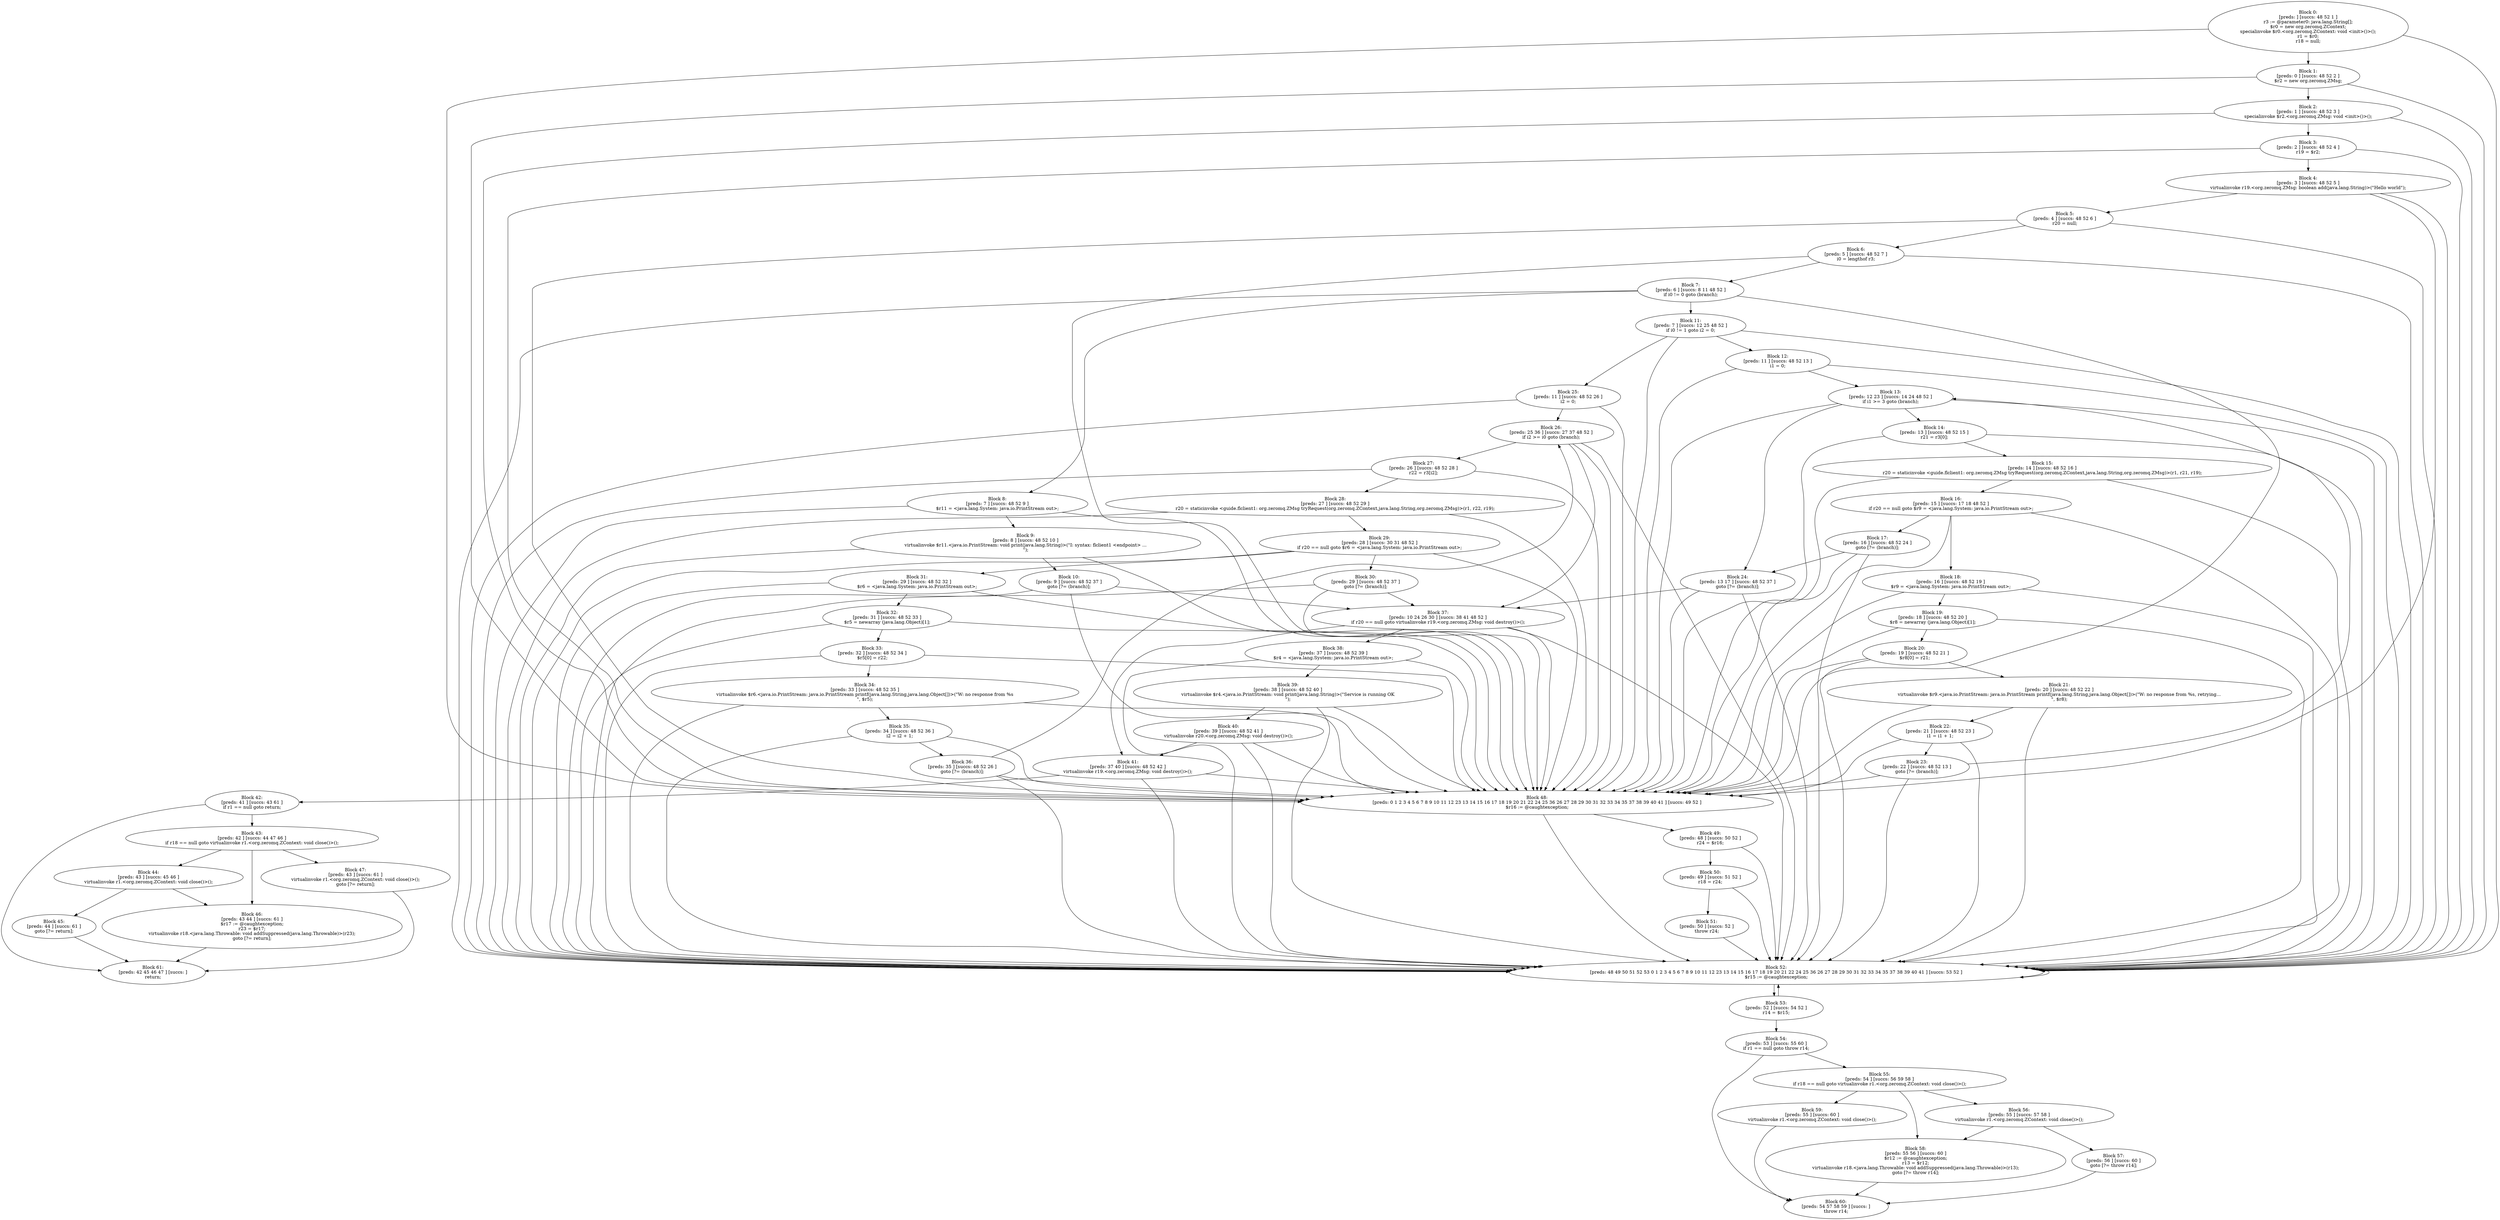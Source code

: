 digraph "unitGraph" {
    "Block 0:
[preds: ] [succs: 48 52 1 ]
r3 := @parameter0: java.lang.String[];
$r0 = new org.zeromq.ZContext;
specialinvoke $r0.<org.zeromq.ZContext: void <init>()>();
r1 = $r0;
r18 = null;
"
    "Block 1:
[preds: 0 ] [succs: 48 52 2 ]
$r2 = new org.zeromq.ZMsg;
"
    "Block 2:
[preds: 1 ] [succs: 48 52 3 ]
specialinvoke $r2.<org.zeromq.ZMsg: void <init>()>();
"
    "Block 3:
[preds: 2 ] [succs: 48 52 4 ]
r19 = $r2;
"
    "Block 4:
[preds: 3 ] [succs: 48 52 5 ]
virtualinvoke r19.<org.zeromq.ZMsg: boolean add(java.lang.String)>(\"Hello world\");
"
    "Block 5:
[preds: 4 ] [succs: 48 52 6 ]
r20 = null;
"
    "Block 6:
[preds: 5 ] [succs: 48 52 7 ]
i0 = lengthof r3;
"
    "Block 7:
[preds: 6 ] [succs: 8 11 48 52 ]
if i0 != 0 goto (branch);
"
    "Block 8:
[preds: 7 ] [succs: 48 52 9 ]
$r11 = <java.lang.System: java.io.PrintStream out>;
"
    "Block 9:
[preds: 8 ] [succs: 48 52 10 ]
virtualinvoke $r11.<java.io.PrintStream: void print(java.lang.String)>(\"I: syntax: flclient1 <endpoint> ...\n\");
"
    "Block 10:
[preds: 9 ] [succs: 48 52 37 ]
goto [?= (branch)];
"
    "Block 11:
[preds: 7 ] [succs: 12 25 48 52 ]
if i0 != 1 goto i2 = 0;
"
    "Block 12:
[preds: 11 ] [succs: 48 52 13 ]
i1 = 0;
"
    "Block 13:
[preds: 12 23 ] [succs: 14 24 48 52 ]
if i1 >= 3 goto (branch);
"
    "Block 14:
[preds: 13 ] [succs: 48 52 15 ]
r21 = r3[0];
"
    "Block 15:
[preds: 14 ] [succs: 48 52 16 ]
r20 = staticinvoke <guide.flclient1: org.zeromq.ZMsg tryRequest(org.zeromq.ZContext,java.lang.String,org.zeromq.ZMsg)>(r1, r21, r19);
"
    "Block 16:
[preds: 15 ] [succs: 17 18 48 52 ]
if r20 == null goto $r9 = <java.lang.System: java.io.PrintStream out>;
"
    "Block 17:
[preds: 16 ] [succs: 48 52 24 ]
goto [?= (branch)];
"
    "Block 18:
[preds: 16 ] [succs: 48 52 19 ]
$r9 = <java.lang.System: java.io.PrintStream out>;
"
    "Block 19:
[preds: 18 ] [succs: 48 52 20 ]
$r8 = newarray (java.lang.Object)[1];
"
    "Block 20:
[preds: 19 ] [succs: 48 52 21 ]
$r8[0] = r21;
"
    "Block 21:
[preds: 20 ] [succs: 48 52 22 ]
virtualinvoke $r9.<java.io.PrintStream: java.io.PrintStream printf(java.lang.String,java.lang.Object[])>(\"W: no response from %s, retrying...\n\", $r8);
"
    "Block 22:
[preds: 21 ] [succs: 48 52 23 ]
i1 = i1 + 1;
"
    "Block 23:
[preds: 22 ] [succs: 48 52 13 ]
goto [?= (branch)];
"
    "Block 24:
[preds: 13 17 ] [succs: 48 52 37 ]
goto [?= (branch)];
"
    "Block 25:
[preds: 11 ] [succs: 48 52 26 ]
i2 = 0;
"
    "Block 26:
[preds: 25 36 ] [succs: 27 37 48 52 ]
if i2 >= i0 goto (branch);
"
    "Block 27:
[preds: 26 ] [succs: 48 52 28 ]
r22 = r3[i2];
"
    "Block 28:
[preds: 27 ] [succs: 48 52 29 ]
r20 = staticinvoke <guide.flclient1: org.zeromq.ZMsg tryRequest(org.zeromq.ZContext,java.lang.String,org.zeromq.ZMsg)>(r1, r22, r19);
"
    "Block 29:
[preds: 28 ] [succs: 30 31 48 52 ]
if r20 == null goto $r6 = <java.lang.System: java.io.PrintStream out>;
"
    "Block 30:
[preds: 29 ] [succs: 48 52 37 ]
goto [?= (branch)];
"
    "Block 31:
[preds: 29 ] [succs: 48 52 32 ]
$r6 = <java.lang.System: java.io.PrintStream out>;
"
    "Block 32:
[preds: 31 ] [succs: 48 52 33 ]
$r5 = newarray (java.lang.Object)[1];
"
    "Block 33:
[preds: 32 ] [succs: 48 52 34 ]
$r5[0] = r22;
"
    "Block 34:
[preds: 33 ] [succs: 48 52 35 ]
virtualinvoke $r6.<java.io.PrintStream: java.io.PrintStream printf(java.lang.String,java.lang.Object[])>(\"W: no response from %s\n\", $r5);
"
    "Block 35:
[preds: 34 ] [succs: 48 52 36 ]
i2 = i2 + 1;
"
    "Block 36:
[preds: 35 ] [succs: 48 52 26 ]
goto [?= (branch)];
"
    "Block 37:
[preds: 10 24 26 30 ] [succs: 38 41 48 52 ]
if r20 == null goto virtualinvoke r19.<org.zeromq.ZMsg: void destroy()>();
"
    "Block 38:
[preds: 37 ] [succs: 48 52 39 ]
$r4 = <java.lang.System: java.io.PrintStream out>;
"
    "Block 39:
[preds: 38 ] [succs: 48 52 40 ]
virtualinvoke $r4.<java.io.PrintStream: void print(java.lang.String)>(\"Service is running OK\n\");
"
    "Block 40:
[preds: 39 ] [succs: 48 52 41 ]
virtualinvoke r20.<org.zeromq.ZMsg: void destroy()>();
"
    "Block 41:
[preds: 37 40 ] [succs: 48 52 42 ]
virtualinvoke r19.<org.zeromq.ZMsg: void destroy()>();
"
    "Block 42:
[preds: 41 ] [succs: 43 61 ]
if r1 == null goto return;
"
    "Block 43:
[preds: 42 ] [succs: 44 47 46 ]
if r18 == null goto virtualinvoke r1.<org.zeromq.ZContext: void close()>();
"
    "Block 44:
[preds: 43 ] [succs: 45 46 ]
virtualinvoke r1.<org.zeromq.ZContext: void close()>();
"
    "Block 45:
[preds: 44 ] [succs: 61 ]
goto [?= return];
"
    "Block 46:
[preds: 43 44 ] [succs: 61 ]
$r17 := @caughtexception;
r23 = $r17;
virtualinvoke r18.<java.lang.Throwable: void addSuppressed(java.lang.Throwable)>(r23);
goto [?= return];
"
    "Block 47:
[preds: 43 ] [succs: 61 ]
virtualinvoke r1.<org.zeromq.ZContext: void close()>();
goto [?= return];
"
    "Block 48:
[preds: 0 1 2 3 4 5 6 7 8 9 10 11 12 23 13 14 15 16 17 18 19 20 21 22 24 25 36 26 27 28 29 30 31 32 33 34 35 37 38 39 40 41 ] [succs: 49 52 ]
$r16 := @caughtexception;
"
    "Block 49:
[preds: 48 ] [succs: 50 52 ]
r24 = $r16;
"
    "Block 50:
[preds: 49 ] [succs: 51 52 ]
r18 = r24;
"
    "Block 51:
[preds: 50 ] [succs: 52 ]
throw r24;
"
    "Block 52:
[preds: 48 49 50 51 52 53 0 1 2 3 4 5 6 7 8 9 10 11 12 23 13 14 15 16 17 18 19 20 21 22 24 25 36 26 27 28 29 30 31 32 33 34 35 37 38 39 40 41 ] [succs: 53 52 ]
$r15 := @caughtexception;
"
    "Block 53:
[preds: 52 ] [succs: 54 52 ]
r14 = $r15;
"
    "Block 54:
[preds: 53 ] [succs: 55 60 ]
if r1 == null goto throw r14;
"
    "Block 55:
[preds: 54 ] [succs: 56 59 58 ]
if r18 == null goto virtualinvoke r1.<org.zeromq.ZContext: void close()>();
"
    "Block 56:
[preds: 55 ] [succs: 57 58 ]
virtualinvoke r1.<org.zeromq.ZContext: void close()>();
"
    "Block 57:
[preds: 56 ] [succs: 60 ]
goto [?= throw r14];
"
    "Block 58:
[preds: 55 56 ] [succs: 60 ]
$r12 := @caughtexception;
r13 = $r12;
virtualinvoke r18.<java.lang.Throwable: void addSuppressed(java.lang.Throwable)>(r13);
goto [?= throw r14];
"
    "Block 59:
[preds: 55 ] [succs: 60 ]
virtualinvoke r1.<org.zeromq.ZContext: void close()>();
"
    "Block 60:
[preds: 54 57 58 59 ] [succs: ]
throw r14;
"
    "Block 61:
[preds: 42 45 46 47 ] [succs: ]
return;
"
    "Block 0:
[preds: ] [succs: 48 52 1 ]
r3 := @parameter0: java.lang.String[];
$r0 = new org.zeromq.ZContext;
specialinvoke $r0.<org.zeromq.ZContext: void <init>()>();
r1 = $r0;
r18 = null;
"->"Block 48:
[preds: 0 1 2 3 4 5 6 7 8 9 10 11 12 23 13 14 15 16 17 18 19 20 21 22 24 25 36 26 27 28 29 30 31 32 33 34 35 37 38 39 40 41 ] [succs: 49 52 ]
$r16 := @caughtexception;
";
    "Block 0:
[preds: ] [succs: 48 52 1 ]
r3 := @parameter0: java.lang.String[];
$r0 = new org.zeromq.ZContext;
specialinvoke $r0.<org.zeromq.ZContext: void <init>()>();
r1 = $r0;
r18 = null;
"->"Block 52:
[preds: 48 49 50 51 52 53 0 1 2 3 4 5 6 7 8 9 10 11 12 23 13 14 15 16 17 18 19 20 21 22 24 25 36 26 27 28 29 30 31 32 33 34 35 37 38 39 40 41 ] [succs: 53 52 ]
$r15 := @caughtexception;
";
    "Block 0:
[preds: ] [succs: 48 52 1 ]
r3 := @parameter0: java.lang.String[];
$r0 = new org.zeromq.ZContext;
specialinvoke $r0.<org.zeromq.ZContext: void <init>()>();
r1 = $r0;
r18 = null;
"->"Block 1:
[preds: 0 ] [succs: 48 52 2 ]
$r2 = new org.zeromq.ZMsg;
";
    "Block 1:
[preds: 0 ] [succs: 48 52 2 ]
$r2 = new org.zeromq.ZMsg;
"->"Block 48:
[preds: 0 1 2 3 4 5 6 7 8 9 10 11 12 23 13 14 15 16 17 18 19 20 21 22 24 25 36 26 27 28 29 30 31 32 33 34 35 37 38 39 40 41 ] [succs: 49 52 ]
$r16 := @caughtexception;
";
    "Block 1:
[preds: 0 ] [succs: 48 52 2 ]
$r2 = new org.zeromq.ZMsg;
"->"Block 52:
[preds: 48 49 50 51 52 53 0 1 2 3 4 5 6 7 8 9 10 11 12 23 13 14 15 16 17 18 19 20 21 22 24 25 36 26 27 28 29 30 31 32 33 34 35 37 38 39 40 41 ] [succs: 53 52 ]
$r15 := @caughtexception;
";
    "Block 1:
[preds: 0 ] [succs: 48 52 2 ]
$r2 = new org.zeromq.ZMsg;
"->"Block 2:
[preds: 1 ] [succs: 48 52 3 ]
specialinvoke $r2.<org.zeromq.ZMsg: void <init>()>();
";
    "Block 2:
[preds: 1 ] [succs: 48 52 3 ]
specialinvoke $r2.<org.zeromq.ZMsg: void <init>()>();
"->"Block 48:
[preds: 0 1 2 3 4 5 6 7 8 9 10 11 12 23 13 14 15 16 17 18 19 20 21 22 24 25 36 26 27 28 29 30 31 32 33 34 35 37 38 39 40 41 ] [succs: 49 52 ]
$r16 := @caughtexception;
";
    "Block 2:
[preds: 1 ] [succs: 48 52 3 ]
specialinvoke $r2.<org.zeromq.ZMsg: void <init>()>();
"->"Block 52:
[preds: 48 49 50 51 52 53 0 1 2 3 4 5 6 7 8 9 10 11 12 23 13 14 15 16 17 18 19 20 21 22 24 25 36 26 27 28 29 30 31 32 33 34 35 37 38 39 40 41 ] [succs: 53 52 ]
$r15 := @caughtexception;
";
    "Block 2:
[preds: 1 ] [succs: 48 52 3 ]
specialinvoke $r2.<org.zeromq.ZMsg: void <init>()>();
"->"Block 3:
[preds: 2 ] [succs: 48 52 4 ]
r19 = $r2;
";
    "Block 3:
[preds: 2 ] [succs: 48 52 4 ]
r19 = $r2;
"->"Block 48:
[preds: 0 1 2 3 4 5 6 7 8 9 10 11 12 23 13 14 15 16 17 18 19 20 21 22 24 25 36 26 27 28 29 30 31 32 33 34 35 37 38 39 40 41 ] [succs: 49 52 ]
$r16 := @caughtexception;
";
    "Block 3:
[preds: 2 ] [succs: 48 52 4 ]
r19 = $r2;
"->"Block 52:
[preds: 48 49 50 51 52 53 0 1 2 3 4 5 6 7 8 9 10 11 12 23 13 14 15 16 17 18 19 20 21 22 24 25 36 26 27 28 29 30 31 32 33 34 35 37 38 39 40 41 ] [succs: 53 52 ]
$r15 := @caughtexception;
";
    "Block 3:
[preds: 2 ] [succs: 48 52 4 ]
r19 = $r2;
"->"Block 4:
[preds: 3 ] [succs: 48 52 5 ]
virtualinvoke r19.<org.zeromq.ZMsg: boolean add(java.lang.String)>(\"Hello world\");
";
    "Block 4:
[preds: 3 ] [succs: 48 52 5 ]
virtualinvoke r19.<org.zeromq.ZMsg: boolean add(java.lang.String)>(\"Hello world\");
"->"Block 48:
[preds: 0 1 2 3 4 5 6 7 8 9 10 11 12 23 13 14 15 16 17 18 19 20 21 22 24 25 36 26 27 28 29 30 31 32 33 34 35 37 38 39 40 41 ] [succs: 49 52 ]
$r16 := @caughtexception;
";
    "Block 4:
[preds: 3 ] [succs: 48 52 5 ]
virtualinvoke r19.<org.zeromq.ZMsg: boolean add(java.lang.String)>(\"Hello world\");
"->"Block 52:
[preds: 48 49 50 51 52 53 0 1 2 3 4 5 6 7 8 9 10 11 12 23 13 14 15 16 17 18 19 20 21 22 24 25 36 26 27 28 29 30 31 32 33 34 35 37 38 39 40 41 ] [succs: 53 52 ]
$r15 := @caughtexception;
";
    "Block 4:
[preds: 3 ] [succs: 48 52 5 ]
virtualinvoke r19.<org.zeromq.ZMsg: boolean add(java.lang.String)>(\"Hello world\");
"->"Block 5:
[preds: 4 ] [succs: 48 52 6 ]
r20 = null;
";
    "Block 5:
[preds: 4 ] [succs: 48 52 6 ]
r20 = null;
"->"Block 48:
[preds: 0 1 2 3 4 5 6 7 8 9 10 11 12 23 13 14 15 16 17 18 19 20 21 22 24 25 36 26 27 28 29 30 31 32 33 34 35 37 38 39 40 41 ] [succs: 49 52 ]
$r16 := @caughtexception;
";
    "Block 5:
[preds: 4 ] [succs: 48 52 6 ]
r20 = null;
"->"Block 52:
[preds: 48 49 50 51 52 53 0 1 2 3 4 5 6 7 8 9 10 11 12 23 13 14 15 16 17 18 19 20 21 22 24 25 36 26 27 28 29 30 31 32 33 34 35 37 38 39 40 41 ] [succs: 53 52 ]
$r15 := @caughtexception;
";
    "Block 5:
[preds: 4 ] [succs: 48 52 6 ]
r20 = null;
"->"Block 6:
[preds: 5 ] [succs: 48 52 7 ]
i0 = lengthof r3;
";
    "Block 6:
[preds: 5 ] [succs: 48 52 7 ]
i0 = lengthof r3;
"->"Block 48:
[preds: 0 1 2 3 4 5 6 7 8 9 10 11 12 23 13 14 15 16 17 18 19 20 21 22 24 25 36 26 27 28 29 30 31 32 33 34 35 37 38 39 40 41 ] [succs: 49 52 ]
$r16 := @caughtexception;
";
    "Block 6:
[preds: 5 ] [succs: 48 52 7 ]
i0 = lengthof r3;
"->"Block 52:
[preds: 48 49 50 51 52 53 0 1 2 3 4 5 6 7 8 9 10 11 12 23 13 14 15 16 17 18 19 20 21 22 24 25 36 26 27 28 29 30 31 32 33 34 35 37 38 39 40 41 ] [succs: 53 52 ]
$r15 := @caughtexception;
";
    "Block 6:
[preds: 5 ] [succs: 48 52 7 ]
i0 = lengthof r3;
"->"Block 7:
[preds: 6 ] [succs: 8 11 48 52 ]
if i0 != 0 goto (branch);
";
    "Block 7:
[preds: 6 ] [succs: 8 11 48 52 ]
if i0 != 0 goto (branch);
"->"Block 8:
[preds: 7 ] [succs: 48 52 9 ]
$r11 = <java.lang.System: java.io.PrintStream out>;
";
    "Block 7:
[preds: 6 ] [succs: 8 11 48 52 ]
if i0 != 0 goto (branch);
"->"Block 11:
[preds: 7 ] [succs: 12 25 48 52 ]
if i0 != 1 goto i2 = 0;
";
    "Block 7:
[preds: 6 ] [succs: 8 11 48 52 ]
if i0 != 0 goto (branch);
"->"Block 48:
[preds: 0 1 2 3 4 5 6 7 8 9 10 11 12 23 13 14 15 16 17 18 19 20 21 22 24 25 36 26 27 28 29 30 31 32 33 34 35 37 38 39 40 41 ] [succs: 49 52 ]
$r16 := @caughtexception;
";
    "Block 7:
[preds: 6 ] [succs: 8 11 48 52 ]
if i0 != 0 goto (branch);
"->"Block 52:
[preds: 48 49 50 51 52 53 0 1 2 3 4 5 6 7 8 9 10 11 12 23 13 14 15 16 17 18 19 20 21 22 24 25 36 26 27 28 29 30 31 32 33 34 35 37 38 39 40 41 ] [succs: 53 52 ]
$r15 := @caughtexception;
";
    "Block 8:
[preds: 7 ] [succs: 48 52 9 ]
$r11 = <java.lang.System: java.io.PrintStream out>;
"->"Block 48:
[preds: 0 1 2 3 4 5 6 7 8 9 10 11 12 23 13 14 15 16 17 18 19 20 21 22 24 25 36 26 27 28 29 30 31 32 33 34 35 37 38 39 40 41 ] [succs: 49 52 ]
$r16 := @caughtexception;
";
    "Block 8:
[preds: 7 ] [succs: 48 52 9 ]
$r11 = <java.lang.System: java.io.PrintStream out>;
"->"Block 52:
[preds: 48 49 50 51 52 53 0 1 2 3 4 5 6 7 8 9 10 11 12 23 13 14 15 16 17 18 19 20 21 22 24 25 36 26 27 28 29 30 31 32 33 34 35 37 38 39 40 41 ] [succs: 53 52 ]
$r15 := @caughtexception;
";
    "Block 8:
[preds: 7 ] [succs: 48 52 9 ]
$r11 = <java.lang.System: java.io.PrintStream out>;
"->"Block 9:
[preds: 8 ] [succs: 48 52 10 ]
virtualinvoke $r11.<java.io.PrintStream: void print(java.lang.String)>(\"I: syntax: flclient1 <endpoint> ...\n\");
";
    "Block 9:
[preds: 8 ] [succs: 48 52 10 ]
virtualinvoke $r11.<java.io.PrintStream: void print(java.lang.String)>(\"I: syntax: flclient1 <endpoint> ...\n\");
"->"Block 48:
[preds: 0 1 2 3 4 5 6 7 8 9 10 11 12 23 13 14 15 16 17 18 19 20 21 22 24 25 36 26 27 28 29 30 31 32 33 34 35 37 38 39 40 41 ] [succs: 49 52 ]
$r16 := @caughtexception;
";
    "Block 9:
[preds: 8 ] [succs: 48 52 10 ]
virtualinvoke $r11.<java.io.PrintStream: void print(java.lang.String)>(\"I: syntax: flclient1 <endpoint> ...\n\");
"->"Block 52:
[preds: 48 49 50 51 52 53 0 1 2 3 4 5 6 7 8 9 10 11 12 23 13 14 15 16 17 18 19 20 21 22 24 25 36 26 27 28 29 30 31 32 33 34 35 37 38 39 40 41 ] [succs: 53 52 ]
$r15 := @caughtexception;
";
    "Block 9:
[preds: 8 ] [succs: 48 52 10 ]
virtualinvoke $r11.<java.io.PrintStream: void print(java.lang.String)>(\"I: syntax: flclient1 <endpoint> ...\n\");
"->"Block 10:
[preds: 9 ] [succs: 48 52 37 ]
goto [?= (branch)];
";
    "Block 10:
[preds: 9 ] [succs: 48 52 37 ]
goto [?= (branch)];
"->"Block 48:
[preds: 0 1 2 3 4 5 6 7 8 9 10 11 12 23 13 14 15 16 17 18 19 20 21 22 24 25 36 26 27 28 29 30 31 32 33 34 35 37 38 39 40 41 ] [succs: 49 52 ]
$r16 := @caughtexception;
";
    "Block 10:
[preds: 9 ] [succs: 48 52 37 ]
goto [?= (branch)];
"->"Block 52:
[preds: 48 49 50 51 52 53 0 1 2 3 4 5 6 7 8 9 10 11 12 23 13 14 15 16 17 18 19 20 21 22 24 25 36 26 27 28 29 30 31 32 33 34 35 37 38 39 40 41 ] [succs: 53 52 ]
$r15 := @caughtexception;
";
    "Block 10:
[preds: 9 ] [succs: 48 52 37 ]
goto [?= (branch)];
"->"Block 37:
[preds: 10 24 26 30 ] [succs: 38 41 48 52 ]
if r20 == null goto virtualinvoke r19.<org.zeromq.ZMsg: void destroy()>();
";
    "Block 11:
[preds: 7 ] [succs: 12 25 48 52 ]
if i0 != 1 goto i2 = 0;
"->"Block 12:
[preds: 11 ] [succs: 48 52 13 ]
i1 = 0;
";
    "Block 11:
[preds: 7 ] [succs: 12 25 48 52 ]
if i0 != 1 goto i2 = 0;
"->"Block 25:
[preds: 11 ] [succs: 48 52 26 ]
i2 = 0;
";
    "Block 11:
[preds: 7 ] [succs: 12 25 48 52 ]
if i0 != 1 goto i2 = 0;
"->"Block 48:
[preds: 0 1 2 3 4 5 6 7 8 9 10 11 12 23 13 14 15 16 17 18 19 20 21 22 24 25 36 26 27 28 29 30 31 32 33 34 35 37 38 39 40 41 ] [succs: 49 52 ]
$r16 := @caughtexception;
";
    "Block 11:
[preds: 7 ] [succs: 12 25 48 52 ]
if i0 != 1 goto i2 = 0;
"->"Block 52:
[preds: 48 49 50 51 52 53 0 1 2 3 4 5 6 7 8 9 10 11 12 23 13 14 15 16 17 18 19 20 21 22 24 25 36 26 27 28 29 30 31 32 33 34 35 37 38 39 40 41 ] [succs: 53 52 ]
$r15 := @caughtexception;
";
    "Block 12:
[preds: 11 ] [succs: 48 52 13 ]
i1 = 0;
"->"Block 48:
[preds: 0 1 2 3 4 5 6 7 8 9 10 11 12 23 13 14 15 16 17 18 19 20 21 22 24 25 36 26 27 28 29 30 31 32 33 34 35 37 38 39 40 41 ] [succs: 49 52 ]
$r16 := @caughtexception;
";
    "Block 12:
[preds: 11 ] [succs: 48 52 13 ]
i1 = 0;
"->"Block 52:
[preds: 48 49 50 51 52 53 0 1 2 3 4 5 6 7 8 9 10 11 12 23 13 14 15 16 17 18 19 20 21 22 24 25 36 26 27 28 29 30 31 32 33 34 35 37 38 39 40 41 ] [succs: 53 52 ]
$r15 := @caughtexception;
";
    "Block 12:
[preds: 11 ] [succs: 48 52 13 ]
i1 = 0;
"->"Block 13:
[preds: 12 23 ] [succs: 14 24 48 52 ]
if i1 >= 3 goto (branch);
";
    "Block 13:
[preds: 12 23 ] [succs: 14 24 48 52 ]
if i1 >= 3 goto (branch);
"->"Block 14:
[preds: 13 ] [succs: 48 52 15 ]
r21 = r3[0];
";
    "Block 13:
[preds: 12 23 ] [succs: 14 24 48 52 ]
if i1 >= 3 goto (branch);
"->"Block 24:
[preds: 13 17 ] [succs: 48 52 37 ]
goto [?= (branch)];
";
    "Block 13:
[preds: 12 23 ] [succs: 14 24 48 52 ]
if i1 >= 3 goto (branch);
"->"Block 48:
[preds: 0 1 2 3 4 5 6 7 8 9 10 11 12 23 13 14 15 16 17 18 19 20 21 22 24 25 36 26 27 28 29 30 31 32 33 34 35 37 38 39 40 41 ] [succs: 49 52 ]
$r16 := @caughtexception;
";
    "Block 13:
[preds: 12 23 ] [succs: 14 24 48 52 ]
if i1 >= 3 goto (branch);
"->"Block 52:
[preds: 48 49 50 51 52 53 0 1 2 3 4 5 6 7 8 9 10 11 12 23 13 14 15 16 17 18 19 20 21 22 24 25 36 26 27 28 29 30 31 32 33 34 35 37 38 39 40 41 ] [succs: 53 52 ]
$r15 := @caughtexception;
";
    "Block 14:
[preds: 13 ] [succs: 48 52 15 ]
r21 = r3[0];
"->"Block 48:
[preds: 0 1 2 3 4 5 6 7 8 9 10 11 12 23 13 14 15 16 17 18 19 20 21 22 24 25 36 26 27 28 29 30 31 32 33 34 35 37 38 39 40 41 ] [succs: 49 52 ]
$r16 := @caughtexception;
";
    "Block 14:
[preds: 13 ] [succs: 48 52 15 ]
r21 = r3[0];
"->"Block 52:
[preds: 48 49 50 51 52 53 0 1 2 3 4 5 6 7 8 9 10 11 12 23 13 14 15 16 17 18 19 20 21 22 24 25 36 26 27 28 29 30 31 32 33 34 35 37 38 39 40 41 ] [succs: 53 52 ]
$r15 := @caughtexception;
";
    "Block 14:
[preds: 13 ] [succs: 48 52 15 ]
r21 = r3[0];
"->"Block 15:
[preds: 14 ] [succs: 48 52 16 ]
r20 = staticinvoke <guide.flclient1: org.zeromq.ZMsg tryRequest(org.zeromq.ZContext,java.lang.String,org.zeromq.ZMsg)>(r1, r21, r19);
";
    "Block 15:
[preds: 14 ] [succs: 48 52 16 ]
r20 = staticinvoke <guide.flclient1: org.zeromq.ZMsg tryRequest(org.zeromq.ZContext,java.lang.String,org.zeromq.ZMsg)>(r1, r21, r19);
"->"Block 48:
[preds: 0 1 2 3 4 5 6 7 8 9 10 11 12 23 13 14 15 16 17 18 19 20 21 22 24 25 36 26 27 28 29 30 31 32 33 34 35 37 38 39 40 41 ] [succs: 49 52 ]
$r16 := @caughtexception;
";
    "Block 15:
[preds: 14 ] [succs: 48 52 16 ]
r20 = staticinvoke <guide.flclient1: org.zeromq.ZMsg tryRequest(org.zeromq.ZContext,java.lang.String,org.zeromq.ZMsg)>(r1, r21, r19);
"->"Block 52:
[preds: 48 49 50 51 52 53 0 1 2 3 4 5 6 7 8 9 10 11 12 23 13 14 15 16 17 18 19 20 21 22 24 25 36 26 27 28 29 30 31 32 33 34 35 37 38 39 40 41 ] [succs: 53 52 ]
$r15 := @caughtexception;
";
    "Block 15:
[preds: 14 ] [succs: 48 52 16 ]
r20 = staticinvoke <guide.flclient1: org.zeromq.ZMsg tryRequest(org.zeromq.ZContext,java.lang.String,org.zeromq.ZMsg)>(r1, r21, r19);
"->"Block 16:
[preds: 15 ] [succs: 17 18 48 52 ]
if r20 == null goto $r9 = <java.lang.System: java.io.PrintStream out>;
";
    "Block 16:
[preds: 15 ] [succs: 17 18 48 52 ]
if r20 == null goto $r9 = <java.lang.System: java.io.PrintStream out>;
"->"Block 17:
[preds: 16 ] [succs: 48 52 24 ]
goto [?= (branch)];
";
    "Block 16:
[preds: 15 ] [succs: 17 18 48 52 ]
if r20 == null goto $r9 = <java.lang.System: java.io.PrintStream out>;
"->"Block 18:
[preds: 16 ] [succs: 48 52 19 ]
$r9 = <java.lang.System: java.io.PrintStream out>;
";
    "Block 16:
[preds: 15 ] [succs: 17 18 48 52 ]
if r20 == null goto $r9 = <java.lang.System: java.io.PrintStream out>;
"->"Block 48:
[preds: 0 1 2 3 4 5 6 7 8 9 10 11 12 23 13 14 15 16 17 18 19 20 21 22 24 25 36 26 27 28 29 30 31 32 33 34 35 37 38 39 40 41 ] [succs: 49 52 ]
$r16 := @caughtexception;
";
    "Block 16:
[preds: 15 ] [succs: 17 18 48 52 ]
if r20 == null goto $r9 = <java.lang.System: java.io.PrintStream out>;
"->"Block 52:
[preds: 48 49 50 51 52 53 0 1 2 3 4 5 6 7 8 9 10 11 12 23 13 14 15 16 17 18 19 20 21 22 24 25 36 26 27 28 29 30 31 32 33 34 35 37 38 39 40 41 ] [succs: 53 52 ]
$r15 := @caughtexception;
";
    "Block 17:
[preds: 16 ] [succs: 48 52 24 ]
goto [?= (branch)];
"->"Block 48:
[preds: 0 1 2 3 4 5 6 7 8 9 10 11 12 23 13 14 15 16 17 18 19 20 21 22 24 25 36 26 27 28 29 30 31 32 33 34 35 37 38 39 40 41 ] [succs: 49 52 ]
$r16 := @caughtexception;
";
    "Block 17:
[preds: 16 ] [succs: 48 52 24 ]
goto [?= (branch)];
"->"Block 52:
[preds: 48 49 50 51 52 53 0 1 2 3 4 5 6 7 8 9 10 11 12 23 13 14 15 16 17 18 19 20 21 22 24 25 36 26 27 28 29 30 31 32 33 34 35 37 38 39 40 41 ] [succs: 53 52 ]
$r15 := @caughtexception;
";
    "Block 17:
[preds: 16 ] [succs: 48 52 24 ]
goto [?= (branch)];
"->"Block 24:
[preds: 13 17 ] [succs: 48 52 37 ]
goto [?= (branch)];
";
    "Block 18:
[preds: 16 ] [succs: 48 52 19 ]
$r9 = <java.lang.System: java.io.PrintStream out>;
"->"Block 48:
[preds: 0 1 2 3 4 5 6 7 8 9 10 11 12 23 13 14 15 16 17 18 19 20 21 22 24 25 36 26 27 28 29 30 31 32 33 34 35 37 38 39 40 41 ] [succs: 49 52 ]
$r16 := @caughtexception;
";
    "Block 18:
[preds: 16 ] [succs: 48 52 19 ]
$r9 = <java.lang.System: java.io.PrintStream out>;
"->"Block 52:
[preds: 48 49 50 51 52 53 0 1 2 3 4 5 6 7 8 9 10 11 12 23 13 14 15 16 17 18 19 20 21 22 24 25 36 26 27 28 29 30 31 32 33 34 35 37 38 39 40 41 ] [succs: 53 52 ]
$r15 := @caughtexception;
";
    "Block 18:
[preds: 16 ] [succs: 48 52 19 ]
$r9 = <java.lang.System: java.io.PrintStream out>;
"->"Block 19:
[preds: 18 ] [succs: 48 52 20 ]
$r8 = newarray (java.lang.Object)[1];
";
    "Block 19:
[preds: 18 ] [succs: 48 52 20 ]
$r8 = newarray (java.lang.Object)[1];
"->"Block 48:
[preds: 0 1 2 3 4 5 6 7 8 9 10 11 12 23 13 14 15 16 17 18 19 20 21 22 24 25 36 26 27 28 29 30 31 32 33 34 35 37 38 39 40 41 ] [succs: 49 52 ]
$r16 := @caughtexception;
";
    "Block 19:
[preds: 18 ] [succs: 48 52 20 ]
$r8 = newarray (java.lang.Object)[1];
"->"Block 52:
[preds: 48 49 50 51 52 53 0 1 2 3 4 5 6 7 8 9 10 11 12 23 13 14 15 16 17 18 19 20 21 22 24 25 36 26 27 28 29 30 31 32 33 34 35 37 38 39 40 41 ] [succs: 53 52 ]
$r15 := @caughtexception;
";
    "Block 19:
[preds: 18 ] [succs: 48 52 20 ]
$r8 = newarray (java.lang.Object)[1];
"->"Block 20:
[preds: 19 ] [succs: 48 52 21 ]
$r8[0] = r21;
";
    "Block 20:
[preds: 19 ] [succs: 48 52 21 ]
$r8[0] = r21;
"->"Block 48:
[preds: 0 1 2 3 4 5 6 7 8 9 10 11 12 23 13 14 15 16 17 18 19 20 21 22 24 25 36 26 27 28 29 30 31 32 33 34 35 37 38 39 40 41 ] [succs: 49 52 ]
$r16 := @caughtexception;
";
    "Block 20:
[preds: 19 ] [succs: 48 52 21 ]
$r8[0] = r21;
"->"Block 52:
[preds: 48 49 50 51 52 53 0 1 2 3 4 5 6 7 8 9 10 11 12 23 13 14 15 16 17 18 19 20 21 22 24 25 36 26 27 28 29 30 31 32 33 34 35 37 38 39 40 41 ] [succs: 53 52 ]
$r15 := @caughtexception;
";
    "Block 20:
[preds: 19 ] [succs: 48 52 21 ]
$r8[0] = r21;
"->"Block 21:
[preds: 20 ] [succs: 48 52 22 ]
virtualinvoke $r9.<java.io.PrintStream: java.io.PrintStream printf(java.lang.String,java.lang.Object[])>(\"W: no response from %s, retrying...\n\", $r8);
";
    "Block 21:
[preds: 20 ] [succs: 48 52 22 ]
virtualinvoke $r9.<java.io.PrintStream: java.io.PrintStream printf(java.lang.String,java.lang.Object[])>(\"W: no response from %s, retrying...\n\", $r8);
"->"Block 48:
[preds: 0 1 2 3 4 5 6 7 8 9 10 11 12 23 13 14 15 16 17 18 19 20 21 22 24 25 36 26 27 28 29 30 31 32 33 34 35 37 38 39 40 41 ] [succs: 49 52 ]
$r16 := @caughtexception;
";
    "Block 21:
[preds: 20 ] [succs: 48 52 22 ]
virtualinvoke $r9.<java.io.PrintStream: java.io.PrintStream printf(java.lang.String,java.lang.Object[])>(\"W: no response from %s, retrying...\n\", $r8);
"->"Block 52:
[preds: 48 49 50 51 52 53 0 1 2 3 4 5 6 7 8 9 10 11 12 23 13 14 15 16 17 18 19 20 21 22 24 25 36 26 27 28 29 30 31 32 33 34 35 37 38 39 40 41 ] [succs: 53 52 ]
$r15 := @caughtexception;
";
    "Block 21:
[preds: 20 ] [succs: 48 52 22 ]
virtualinvoke $r9.<java.io.PrintStream: java.io.PrintStream printf(java.lang.String,java.lang.Object[])>(\"W: no response from %s, retrying...\n\", $r8);
"->"Block 22:
[preds: 21 ] [succs: 48 52 23 ]
i1 = i1 + 1;
";
    "Block 22:
[preds: 21 ] [succs: 48 52 23 ]
i1 = i1 + 1;
"->"Block 48:
[preds: 0 1 2 3 4 5 6 7 8 9 10 11 12 23 13 14 15 16 17 18 19 20 21 22 24 25 36 26 27 28 29 30 31 32 33 34 35 37 38 39 40 41 ] [succs: 49 52 ]
$r16 := @caughtexception;
";
    "Block 22:
[preds: 21 ] [succs: 48 52 23 ]
i1 = i1 + 1;
"->"Block 52:
[preds: 48 49 50 51 52 53 0 1 2 3 4 5 6 7 8 9 10 11 12 23 13 14 15 16 17 18 19 20 21 22 24 25 36 26 27 28 29 30 31 32 33 34 35 37 38 39 40 41 ] [succs: 53 52 ]
$r15 := @caughtexception;
";
    "Block 22:
[preds: 21 ] [succs: 48 52 23 ]
i1 = i1 + 1;
"->"Block 23:
[preds: 22 ] [succs: 48 52 13 ]
goto [?= (branch)];
";
    "Block 23:
[preds: 22 ] [succs: 48 52 13 ]
goto [?= (branch)];
"->"Block 48:
[preds: 0 1 2 3 4 5 6 7 8 9 10 11 12 23 13 14 15 16 17 18 19 20 21 22 24 25 36 26 27 28 29 30 31 32 33 34 35 37 38 39 40 41 ] [succs: 49 52 ]
$r16 := @caughtexception;
";
    "Block 23:
[preds: 22 ] [succs: 48 52 13 ]
goto [?= (branch)];
"->"Block 52:
[preds: 48 49 50 51 52 53 0 1 2 3 4 5 6 7 8 9 10 11 12 23 13 14 15 16 17 18 19 20 21 22 24 25 36 26 27 28 29 30 31 32 33 34 35 37 38 39 40 41 ] [succs: 53 52 ]
$r15 := @caughtexception;
";
    "Block 23:
[preds: 22 ] [succs: 48 52 13 ]
goto [?= (branch)];
"->"Block 13:
[preds: 12 23 ] [succs: 14 24 48 52 ]
if i1 >= 3 goto (branch);
";
    "Block 24:
[preds: 13 17 ] [succs: 48 52 37 ]
goto [?= (branch)];
"->"Block 48:
[preds: 0 1 2 3 4 5 6 7 8 9 10 11 12 23 13 14 15 16 17 18 19 20 21 22 24 25 36 26 27 28 29 30 31 32 33 34 35 37 38 39 40 41 ] [succs: 49 52 ]
$r16 := @caughtexception;
";
    "Block 24:
[preds: 13 17 ] [succs: 48 52 37 ]
goto [?= (branch)];
"->"Block 52:
[preds: 48 49 50 51 52 53 0 1 2 3 4 5 6 7 8 9 10 11 12 23 13 14 15 16 17 18 19 20 21 22 24 25 36 26 27 28 29 30 31 32 33 34 35 37 38 39 40 41 ] [succs: 53 52 ]
$r15 := @caughtexception;
";
    "Block 24:
[preds: 13 17 ] [succs: 48 52 37 ]
goto [?= (branch)];
"->"Block 37:
[preds: 10 24 26 30 ] [succs: 38 41 48 52 ]
if r20 == null goto virtualinvoke r19.<org.zeromq.ZMsg: void destroy()>();
";
    "Block 25:
[preds: 11 ] [succs: 48 52 26 ]
i2 = 0;
"->"Block 48:
[preds: 0 1 2 3 4 5 6 7 8 9 10 11 12 23 13 14 15 16 17 18 19 20 21 22 24 25 36 26 27 28 29 30 31 32 33 34 35 37 38 39 40 41 ] [succs: 49 52 ]
$r16 := @caughtexception;
";
    "Block 25:
[preds: 11 ] [succs: 48 52 26 ]
i2 = 0;
"->"Block 52:
[preds: 48 49 50 51 52 53 0 1 2 3 4 5 6 7 8 9 10 11 12 23 13 14 15 16 17 18 19 20 21 22 24 25 36 26 27 28 29 30 31 32 33 34 35 37 38 39 40 41 ] [succs: 53 52 ]
$r15 := @caughtexception;
";
    "Block 25:
[preds: 11 ] [succs: 48 52 26 ]
i2 = 0;
"->"Block 26:
[preds: 25 36 ] [succs: 27 37 48 52 ]
if i2 >= i0 goto (branch);
";
    "Block 26:
[preds: 25 36 ] [succs: 27 37 48 52 ]
if i2 >= i0 goto (branch);
"->"Block 27:
[preds: 26 ] [succs: 48 52 28 ]
r22 = r3[i2];
";
    "Block 26:
[preds: 25 36 ] [succs: 27 37 48 52 ]
if i2 >= i0 goto (branch);
"->"Block 37:
[preds: 10 24 26 30 ] [succs: 38 41 48 52 ]
if r20 == null goto virtualinvoke r19.<org.zeromq.ZMsg: void destroy()>();
";
    "Block 26:
[preds: 25 36 ] [succs: 27 37 48 52 ]
if i2 >= i0 goto (branch);
"->"Block 48:
[preds: 0 1 2 3 4 5 6 7 8 9 10 11 12 23 13 14 15 16 17 18 19 20 21 22 24 25 36 26 27 28 29 30 31 32 33 34 35 37 38 39 40 41 ] [succs: 49 52 ]
$r16 := @caughtexception;
";
    "Block 26:
[preds: 25 36 ] [succs: 27 37 48 52 ]
if i2 >= i0 goto (branch);
"->"Block 52:
[preds: 48 49 50 51 52 53 0 1 2 3 4 5 6 7 8 9 10 11 12 23 13 14 15 16 17 18 19 20 21 22 24 25 36 26 27 28 29 30 31 32 33 34 35 37 38 39 40 41 ] [succs: 53 52 ]
$r15 := @caughtexception;
";
    "Block 27:
[preds: 26 ] [succs: 48 52 28 ]
r22 = r3[i2];
"->"Block 48:
[preds: 0 1 2 3 4 5 6 7 8 9 10 11 12 23 13 14 15 16 17 18 19 20 21 22 24 25 36 26 27 28 29 30 31 32 33 34 35 37 38 39 40 41 ] [succs: 49 52 ]
$r16 := @caughtexception;
";
    "Block 27:
[preds: 26 ] [succs: 48 52 28 ]
r22 = r3[i2];
"->"Block 52:
[preds: 48 49 50 51 52 53 0 1 2 3 4 5 6 7 8 9 10 11 12 23 13 14 15 16 17 18 19 20 21 22 24 25 36 26 27 28 29 30 31 32 33 34 35 37 38 39 40 41 ] [succs: 53 52 ]
$r15 := @caughtexception;
";
    "Block 27:
[preds: 26 ] [succs: 48 52 28 ]
r22 = r3[i2];
"->"Block 28:
[preds: 27 ] [succs: 48 52 29 ]
r20 = staticinvoke <guide.flclient1: org.zeromq.ZMsg tryRequest(org.zeromq.ZContext,java.lang.String,org.zeromq.ZMsg)>(r1, r22, r19);
";
    "Block 28:
[preds: 27 ] [succs: 48 52 29 ]
r20 = staticinvoke <guide.flclient1: org.zeromq.ZMsg tryRequest(org.zeromq.ZContext,java.lang.String,org.zeromq.ZMsg)>(r1, r22, r19);
"->"Block 48:
[preds: 0 1 2 3 4 5 6 7 8 9 10 11 12 23 13 14 15 16 17 18 19 20 21 22 24 25 36 26 27 28 29 30 31 32 33 34 35 37 38 39 40 41 ] [succs: 49 52 ]
$r16 := @caughtexception;
";
    "Block 28:
[preds: 27 ] [succs: 48 52 29 ]
r20 = staticinvoke <guide.flclient1: org.zeromq.ZMsg tryRequest(org.zeromq.ZContext,java.lang.String,org.zeromq.ZMsg)>(r1, r22, r19);
"->"Block 52:
[preds: 48 49 50 51 52 53 0 1 2 3 4 5 6 7 8 9 10 11 12 23 13 14 15 16 17 18 19 20 21 22 24 25 36 26 27 28 29 30 31 32 33 34 35 37 38 39 40 41 ] [succs: 53 52 ]
$r15 := @caughtexception;
";
    "Block 28:
[preds: 27 ] [succs: 48 52 29 ]
r20 = staticinvoke <guide.flclient1: org.zeromq.ZMsg tryRequest(org.zeromq.ZContext,java.lang.String,org.zeromq.ZMsg)>(r1, r22, r19);
"->"Block 29:
[preds: 28 ] [succs: 30 31 48 52 ]
if r20 == null goto $r6 = <java.lang.System: java.io.PrintStream out>;
";
    "Block 29:
[preds: 28 ] [succs: 30 31 48 52 ]
if r20 == null goto $r6 = <java.lang.System: java.io.PrintStream out>;
"->"Block 30:
[preds: 29 ] [succs: 48 52 37 ]
goto [?= (branch)];
";
    "Block 29:
[preds: 28 ] [succs: 30 31 48 52 ]
if r20 == null goto $r6 = <java.lang.System: java.io.PrintStream out>;
"->"Block 31:
[preds: 29 ] [succs: 48 52 32 ]
$r6 = <java.lang.System: java.io.PrintStream out>;
";
    "Block 29:
[preds: 28 ] [succs: 30 31 48 52 ]
if r20 == null goto $r6 = <java.lang.System: java.io.PrintStream out>;
"->"Block 48:
[preds: 0 1 2 3 4 5 6 7 8 9 10 11 12 23 13 14 15 16 17 18 19 20 21 22 24 25 36 26 27 28 29 30 31 32 33 34 35 37 38 39 40 41 ] [succs: 49 52 ]
$r16 := @caughtexception;
";
    "Block 29:
[preds: 28 ] [succs: 30 31 48 52 ]
if r20 == null goto $r6 = <java.lang.System: java.io.PrintStream out>;
"->"Block 52:
[preds: 48 49 50 51 52 53 0 1 2 3 4 5 6 7 8 9 10 11 12 23 13 14 15 16 17 18 19 20 21 22 24 25 36 26 27 28 29 30 31 32 33 34 35 37 38 39 40 41 ] [succs: 53 52 ]
$r15 := @caughtexception;
";
    "Block 30:
[preds: 29 ] [succs: 48 52 37 ]
goto [?= (branch)];
"->"Block 48:
[preds: 0 1 2 3 4 5 6 7 8 9 10 11 12 23 13 14 15 16 17 18 19 20 21 22 24 25 36 26 27 28 29 30 31 32 33 34 35 37 38 39 40 41 ] [succs: 49 52 ]
$r16 := @caughtexception;
";
    "Block 30:
[preds: 29 ] [succs: 48 52 37 ]
goto [?= (branch)];
"->"Block 52:
[preds: 48 49 50 51 52 53 0 1 2 3 4 5 6 7 8 9 10 11 12 23 13 14 15 16 17 18 19 20 21 22 24 25 36 26 27 28 29 30 31 32 33 34 35 37 38 39 40 41 ] [succs: 53 52 ]
$r15 := @caughtexception;
";
    "Block 30:
[preds: 29 ] [succs: 48 52 37 ]
goto [?= (branch)];
"->"Block 37:
[preds: 10 24 26 30 ] [succs: 38 41 48 52 ]
if r20 == null goto virtualinvoke r19.<org.zeromq.ZMsg: void destroy()>();
";
    "Block 31:
[preds: 29 ] [succs: 48 52 32 ]
$r6 = <java.lang.System: java.io.PrintStream out>;
"->"Block 48:
[preds: 0 1 2 3 4 5 6 7 8 9 10 11 12 23 13 14 15 16 17 18 19 20 21 22 24 25 36 26 27 28 29 30 31 32 33 34 35 37 38 39 40 41 ] [succs: 49 52 ]
$r16 := @caughtexception;
";
    "Block 31:
[preds: 29 ] [succs: 48 52 32 ]
$r6 = <java.lang.System: java.io.PrintStream out>;
"->"Block 52:
[preds: 48 49 50 51 52 53 0 1 2 3 4 5 6 7 8 9 10 11 12 23 13 14 15 16 17 18 19 20 21 22 24 25 36 26 27 28 29 30 31 32 33 34 35 37 38 39 40 41 ] [succs: 53 52 ]
$r15 := @caughtexception;
";
    "Block 31:
[preds: 29 ] [succs: 48 52 32 ]
$r6 = <java.lang.System: java.io.PrintStream out>;
"->"Block 32:
[preds: 31 ] [succs: 48 52 33 ]
$r5 = newarray (java.lang.Object)[1];
";
    "Block 32:
[preds: 31 ] [succs: 48 52 33 ]
$r5 = newarray (java.lang.Object)[1];
"->"Block 48:
[preds: 0 1 2 3 4 5 6 7 8 9 10 11 12 23 13 14 15 16 17 18 19 20 21 22 24 25 36 26 27 28 29 30 31 32 33 34 35 37 38 39 40 41 ] [succs: 49 52 ]
$r16 := @caughtexception;
";
    "Block 32:
[preds: 31 ] [succs: 48 52 33 ]
$r5 = newarray (java.lang.Object)[1];
"->"Block 52:
[preds: 48 49 50 51 52 53 0 1 2 3 4 5 6 7 8 9 10 11 12 23 13 14 15 16 17 18 19 20 21 22 24 25 36 26 27 28 29 30 31 32 33 34 35 37 38 39 40 41 ] [succs: 53 52 ]
$r15 := @caughtexception;
";
    "Block 32:
[preds: 31 ] [succs: 48 52 33 ]
$r5 = newarray (java.lang.Object)[1];
"->"Block 33:
[preds: 32 ] [succs: 48 52 34 ]
$r5[0] = r22;
";
    "Block 33:
[preds: 32 ] [succs: 48 52 34 ]
$r5[0] = r22;
"->"Block 48:
[preds: 0 1 2 3 4 5 6 7 8 9 10 11 12 23 13 14 15 16 17 18 19 20 21 22 24 25 36 26 27 28 29 30 31 32 33 34 35 37 38 39 40 41 ] [succs: 49 52 ]
$r16 := @caughtexception;
";
    "Block 33:
[preds: 32 ] [succs: 48 52 34 ]
$r5[0] = r22;
"->"Block 52:
[preds: 48 49 50 51 52 53 0 1 2 3 4 5 6 7 8 9 10 11 12 23 13 14 15 16 17 18 19 20 21 22 24 25 36 26 27 28 29 30 31 32 33 34 35 37 38 39 40 41 ] [succs: 53 52 ]
$r15 := @caughtexception;
";
    "Block 33:
[preds: 32 ] [succs: 48 52 34 ]
$r5[0] = r22;
"->"Block 34:
[preds: 33 ] [succs: 48 52 35 ]
virtualinvoke $r6.<java.io.PrintStream: java.io.PrintStream printf(java.lang.String,java.lang.Object[])>(\"W: no response from %s\n\", $r5);
";
    "Block 34:
[preds: 33 ] [succs: 48 52 35 ]
virtualinvoke $r6.<java.io.PrintStream: java.io.PrintStream printf(java.lang.String,java.lang.Object[])>(\"W: no response from %s\n\", $r5);
"->"Block 48:
[preds: 0 1 2 3 4 5 6 7 8 9 10 11 12 23 13 14 15 16 17 18 19 20 21 22 24 25 36 26 27 28 29 30 31 32 33 34 35 37 38 39 40 41 ] [succs: 49 52 ]
$r16 := @caughtexception;
";
    "Block 34:
[preds: 33 ] [succs: 48 52 35 ]
virtualinvoke $r6.<java.io.PrintStream: java.io.PrintStream printf(java.lang.String,java.lang.Object[])>(\"W: no response from %s\n\", $r5);
"->"Block 52:
[preds: 48 49 50 51 52 53 0 1 2 3 4 5 6 7 8 9 10 11 12 23 13 14 15 16 17 18 19 20 21 22 24 25 36 26 27 28 29 30 31 32 33 34 35 37 38 39 40 41 ] [succs: 53 52 ]
$r15 := @caughtexception;
";
    "Block 34:
[preds: 33 ] [succs: 48 52 35 ]
virtualinvoke $r6.<java.io.PrintStream: java.io.PrintStream printf(java.lang.String,java.lang.Object[])>(\"W: no response from %s\n\", $r5);
"->"Block 35:
[preds: 34 ] [succs: 48 52 36 ]
i2 = i2 + 1;
";
    "Block 35:
[preds: 34 ] [succs: 48 52 36 ]
i2 = i2 + 1;
"->"Block 48:
[preds: 0 1 2 3 4 5 6 7 8 9 10 11 12 23 13 14 15 16 17 18 19 20 21 22 24 25 36 26 27 28 29 30 31 32 33 34 35 37 38 39 40 41 ] [succs: 49 52 ]
$r16 := @caughtexception;
";
    "Block 35:
[preds: 34 ] [succs: 48 52 36 ]
i2 = i2 + 1;
"->"Block 52:
[preds: 48 49 50 51 52 53 0 1 2 3 4 5 6 7 8 9 10 11 12 23 13 14 15 16 17 18 19 20 21 22 24 25 36 26 27 28 29 30 31 32 33 34 35 37 38 39 40 41 ] [succs: 53 52 ]
$r15 := @caughtexception;
";
    "Block 35:
[preds: 34 ] [succs: 48 52 36 ]
i2 = i2 + 1;
"->"Block 36:
[preds: 35 ] [succs: 48 52 26 ]
goto [?= (branch)];
";
    "Block 36:
[preds: 35 ] [succs: 48 52 26 ]
goto [?= (branch)];
"->"Block 48:
[preds: 0 1 2 3 4 5 6 7 8 9 10 11 12 23 13 14 15 16 17 18 19 20 21 22 24 25 36 26 27 28 29 30 31 32 33 34 35 37 38 39 40 41 ] [succs: 49 52 ]
$r16 := @caughtexception;
";
    "Block 36:
[preds: 35 ] [succs: 48 52 26 ]
goto [?= (branch)];
"->"Block 52:
[preds: 48 49 50 51 52 53 0 1 2 3 4 5 6 7 8 9 10 11 12 23 13 14 15 16 17 18 19 20 21 22 24 25 36 26 27 28 29 30 31 32 33 34 35 37 38 39 40 41 ] [succs: 53 52 ]
$r15 := @caughtexception;
";
    "Block 36:
[preds: 35 ] [succs: 48 52 26 ]
goto [?= (branch)];
"->"Block 26:
[preds: 25 36 ] [succs: 27 37 48 52 ]
if i2 >= i0 goto (branch);
";
    "Block 37:
[preds: 10 24 26 30 ] [succs: 38 41 48 52 ]
if r20 == null goto virtualinvoke r19.<org.zeromq.ZMsg: void destroy()>();
"->"Block 38:
[preds: 37 ] [succs: 48 52 39 ]
$r4 = <java.lang.System: java.io.PrintStream out>;
";
    "Block 37:
[preds: 10 24 26 30 ] [succs: 38 41 48 52 ]
if r20 == null goto virtualinvoke r19.<org.zeromq.ZMsg: void destroy()>();
"->"Block 41:
[preds: 37 40 ] [succs: 48 52 42 ]
virtualinvoke r19.<org.zeromq.ZMsg: void destroy()>();
";
    "Block 37:
[preds: 10 24 26 30 ] [succs: 38 41 48 52 ]
if r20 == null goto virtualinvoke r19.<org.zeromq.ZMsg: void destroy()>();
"->"Block 48:
[preds: 0 1 2 3 4 5 6 7 8 9 10 11 12 23 13 14 15 16 17 18 19 20 21 22 24 25 36 26 27 28 29 30 31 32 33 34 35 37 38 39 40 41 ] [succs: 49 52 ]
$r16 := @caughtexception;
";
    "Block 37:
[preds: 10 24 26 30 ] [succs: 38 41 48 52 ]
if r20 == null goto virtualinvoke r19.<org.zeromq.ZMsg: void destroy()>();
"->"Block 52:
[preds: 48 49 50 51 52 53 0 1 2 3 4 5 6 7 8 9 10 11 12 23 13 14 15 16 17 18 19 20 21 22 24 25 36 26 27 28 29 30 31 32 33 34 35 37 38 39 40 41 ] [succs: 53 52 ]
$r15 := @caughtexception;
";
    "Block 38:
[preds: 37 ] [succs: 48 52 39 ]
$r4 = <java.lang.System: java.io.PrintStream out>;
"->"Block 48:
[preds: 0 1 2 3 4 5 6 7 8 9 10 11 12 23 13 14 15 16 17 18 19 20 21 22 24 25 36 26 27 28 29 30 31 32 33 34 35 37 38 39 40 41 ] [succs: 49 52 ]
$r16 := @caughtexception;
";
    "Block 38:
[preds: 37 ] [succs: 48 52 39 ]
$r4 = <java.lang.System: java.io.PrintStream out>;
"->"Block 52:
[preds: 48 49 50 51 52 53 0 1 2 3 4 5 6 7 8 9 10 11 12 23 13 14 15 16 17 18 19 20 21 22 24 25 36 26 27 28 29 30 31 32 33 34 35 37 38 39 40 41 ] [succs: 53 52 ]
$r15 := @caughtexception;
";
    "Block 38:
[preds: 37 ] [succs: 48 52 39 ]
$r4 = <java.lang.System: java.io.PrintStream out>;
"->"Block 39:
[preds: 38 ] [succs: 48 52 40 ]
virtualinvoke $r4.<java.io.PrintStream: void print(java.lang.String)>(\"Service is running OK\n\");
";
    "Block 39:
[preds: 38 ] [succs: 48 52 40 ]
virtualinvoke $r4.<java.io.PrintStream: void print(java.lang.String)>(\"Service is running OK\n\");
"->"Block 48:
[preds: 0 1 2 3 4 5 6 7 8 9 10 11 12 23 13 14 15 16 17 18 19 20 21 22 24 25 36 26 27 28 29 30 31 32 33 34 35 37 38 39 40 41 ] [succs: 49 52 ]
$r16 := @caughtexception;
";
    "Block 39:
[preds: 38 ] [succs: 48 52 40 ]
virtualinvoke $r4.<java.io.PrintStream: void print(java.lang.String)>(\"Service is running OK\n\");
"->"Block 52:
[preds: 48 49 50 51 52 53 0 1 2 3 4 5 6 7 8 9 10 11 12 23 13 14 15 16 17 18 19 20 21 22 24 25 36 26 27 28 29 30 31 32 33 34 35 37 38 39 40 41 ] [succs: 53 52 ]
$r15 := @caughtexception;
";
    "Block 39:
[preds: 38 ] [succs: 48 52 40 ]
virtualinvoke $r4.<java.io.PrintStream: void print(java.lang.String)>(\"Service is running OK\n\");
"->"Block 40:
[preds: 39 ] [succs: 48 52 41 ]
virtualinvoke r20.<org.zeromq.ZMsg: void destroy()>();
";
    "Block 40:
[preds: 39 ] [succs: 48 52 41 ]
virtualinvoke r20.<org.zeromq.ZMsg: void destroy()>();
"->"Block 48:
[preds: 0 1 2 3 4 5 6 7 8 9 10 11 12 23 13 14 15 16 17 18 19 20 21 22 24 25 36 26 27 28 29 30 31 32 33 34 35 37 38 39 40 41 ] [succs: 49 52 ]
$r16 := @caughtexception;
";
    "Block 40:
[preds: 39 ] [succs: 48 52 41 ]
virtualinvoke r20.<org.zeromq.ZMsg: void destroy()>();
"->"Block 52:
[preds: 48 49 50 51 52 53 0 1 2 3 4 5 6 7 8 9 10 11 12 23 13 14 15 16 17 18 19 20 21 22 24 25 36 26 27 28 29 30 31 32 33 34 35 37 38 39 40 41 ] [succs: 53 52 ]
$r15 := @caughtexception;
";
    "Block 40:
[preds: 39 ] [succs: 48 52 41 ]
virtualinvoke r20.<org.zeromq.ZMsg: void destroy()>();
"->"Block 41:
[preds: 37 40 ] [succs: 48 52 42 ]
virtualinvoke r19.<org.zeromq.ZMsg: void destroy()>();
";
    "Block 41:
[preds: 37 40 ] [succs: 48 52 42 ]
virtualinvoke r19.<org.zeromq.ZMsg: void destroy()>();
"->"Block 48:
[preds: 0 1 2 3 4 5 6 7 8 9 10 11 12 23 13 14 15 16 17 18 19 20 21 22 24 25 36 26 27 28 29 30 31 32 33 34 35 37 38 39 40 41 ] [succs: 49 52 ]
$r16 := @caughtexception;
";
    "Block 41:
[preds: 37 40 ] [succs: 48 52 42 ]
virtualinvoke r19.<org.zeromq.ZMsg: void destroy()>();
"->"Block 52:
[preds: 48 49 50 51 52 53 0 1 2 3 4 5 6 7 8 9 10 11 12 23 13 14 15 16 17 18 19 20 21 22 24 25 36 26 27 28 29 30 31 32 33 34 35 37 38 39 40 41 ] [succs: 53 52 ]
$r15 := @caughtexception;
";
    "Block 41:
[preds: 37 40 ] [succs: 48 52 42 ]
virtualinvoke r19.<org.zeromq.ZMsg: void destroy()>();
"->"Block 42:
[preds: 41 ] [succs: 43 61 ]
if r1 == null goto return;
";
    "Block 42:
[preds: 41 ] [succs: 43 61 ]
if r1 == null goto return;
"->"Block 43:
[preds: 42 ] [succs: 44 47 46 ]
if r18 == null goto virtualinvoke r1.<org.zeromq.ZContext: void close()>();
";
    "Block 42:
[preds: 41 ] [succs: 43 61 ]
if r1 == null goto return;
"->"Block 61:
[preds: 42 45 46 47 ] [succs: ]
return;
";
    "Block 43:
[preds: 42 ] [succs: 44 47 46 ]
if r18 == null goto virtualinvoke r1.<org.zeromq.ZContext: void close()>();
"->"Block 44:
[preds: 43 ] [succs: 45 46 ]
virtualinvoke r1.<org.zeromq.ZContext: void close()>();
";
    "Block 43:
[preds: 42 ] [succs: 44 47 46 ]
if r18 == null goto virtualinvoke r1.<org.zeromq.ZContext: void close()>();
"->"Block 47:
[preds: 43 ] [succs: 61 ]
virtualinvoke r1.<org.zeromq.ZContext: void close()>();
goto [?= return];
";
    "Block 43:
[preds: 42 ] [succs: 44 47 46 ]
if r18 == null goto virtualinvoke r1.<org.zeromq.ZContext: void close()>();
"->"Block 46:
[preds: 43 44 ] [succs: 61 ]
$r17 := @caughtexception;
r23 = $r17;
virtualinvoke r18.<java.lang.Throwable: void addSuppressed(java.lang.Throwable)>(r23);
goto [?= return];
";
    "Block 44:
[preds: 43 ] [succs: 45 46 ]
virtualinvoke r1.<org.zeromq.ZContext: void close()>();
"->"Block 45:
[preds: 44 ] [succs: 61 ]
goto [?= return];
";
    "Block 44:
[preds: 43 ] [succs: 45 46 ]
virtualinvoke r1.<org.zeromq.ZContext: void close()>();
"->"Block 46:
[preds: 43 44 ] [succs: 61 ]
$r17 := @caughtexception;
r23 = $r17;
virtualinvoke r18.<java.lang.Throwable: void addSuppressed(java.lang.Throwable)>(r23);
goto [?= return];
";
    "Block 45:
[preds: 44 ] [succs: 61 ]
goto [?= return];
"->"Block 61:
[preds: 42 45 46 47 ] [succs: ]
return;
";
    "Block 46:
[preds: 43 44 ] [succs: 61 ]
$r17 := @caughtexception;
r23 = $r17;
virtualinvoke r18.<java.lang.Throwable: void addSuppressed(java.lang.Throwable)>(r23);
goto [?= return];
"->"Block 61:
[preds: 42 45 46 47 ] [succs: ]
return;
";
    "Block 47:
[preds: 43 ] [succs: 61 ]
virtualinvoke r1.<org.zeromq.ZContext: void close()>();
goto [?= return];
"->"Block 61:
[preds: 42 45 46 47 ] [succs: ]
return;
";
    "Block 48:
[preds: 0 1 2 3 4 5 6 7 8 9 10 11 12 23 13 14 15 16 17 18 19 20 21 22 24 25 36 26 27 28 29 30 31 32 33 34 35 37 38 39 40 41 ] [succs: 49 52 ]
$r16 := @caughtexception;
"->"Block 49:
[preds: 48 ] [succs: 50 52 ]
r24 = $r16;
";
    "Block 48:
[preds: 0 1 2 3 4 5 6 7 8 9 10 11 12 23 13 14 15 16 17 18 19 20 21 22 24 25 36 26 27 28 29 30 31 32 33 34 35 37 38 39 40 41 ] [succs: 49 52 ]
$r16 := @caughtexception;
"->"Block 52:
[preds: 48 49 50 51 52 53 0 1 2 3 4 5 6 7 8 9 10 11 12 23 13 14 15 16 17 18 19 20 21 22 24 25 36 26 27 28 29 30 31 32 33 34 35 37 38 39 40 41 ] [succs: 53 52 ]
$r15 := @caughtexception;
";
    "Block 49:
[preds: 48 ] [succs: 50 52 ]
r24 = $r16;
"->"Block 50:
[preds: 49 ] [succs: 51 52 ]
r18 = r24;
";
    "Block 49:
[preds: 48 ] [succs: 50 52 ]
r24 = $r16;
"->"Block 52:
[preds: 48 49 50 51 52 53 0 1 2 3 4 5 6 7 8 9 10 11 12 23 13 14 15 16 17 18 19 20 21 22 24 25 36 26 27 28 29 30 31 32 33 34 35 37 38 39 40 41 ] [succs: 53 52 ]
$r15 := @caughtexception;
";
    "Block 50:
[preds: 49 ] [succs: 51 52 ]
r18 = r24;
"->"Block 51:
[preds: 50 ] [succs: 52 ]
throw r24;
";
    "Block 50:
[preds: 49 ] [succs: 51 52 ]
r18 = r24;
"->"Block 52:
[preds: 48 49 50 51 52 53 0 1 2 3 4 5 6 7 8 9 10 11 12 23 13 14 15 16 17 18 19 20 21 22 24 25 36 26 27 28 29 30 31 32 33 34 35 37 38 39 40 41 ] [succs: 53 52 ]
$r15 := @caughtexception;
";
    "Block 51:
[preds: 50 ] [succs: 52 ]
throw r24;
"->"Block 52:
[preds: 48 49 50 51 52 53 0 1 2 3 4 5 6 7 8 9 10 11 12 23 13 14 15 16 17 18 19 20 21 22 24 25 36 26 27 28 29 30 31 32 33 34 35 37 38 39 40 41 ] [succs: 53 52 ]
$r15 := @caughtexception;
";
    "Block 52:
[preds: 48 49 50 51 52 53 0 1 2 3 4 5 6 7 8 9 10 11 12 23 13 14 15 16 17 18 19 20 21 22 24 25 36 26 27 28 29 30 31 32 33 34 35 37 38 39 40 41 ] [succs: 53 52 ]
$r15 := @caughtexception;
"->"Block 53:
[preds: 52 ] [succs: 54 52 ]
r14 = $r15;
";
    "Block 52:
[preds: 48 49 50 51 52 53 0 1 2 3 4 5 6 7 8 9 10 11 12 23 13 14 15 16 17 18 19 20 21 22 24 25 36 26 27 28 29 30 31 32 33 34 35 37 38 39 40 41 ] [succs: 53 52 ]
$r15 := @caughtexception;
"->"Block 52:
[preds: 48 49 50 51 52 53 0 1 2 3 4 5 6 7 8 9 10 11 12 23 13 14 15 16 17 18 19 20 21 22 24 25 36 26 27 28 29 30 31 32 33 34 35 37 38 39 40 41 ] [succs: 53 52 ]
$r15 := @caughtexception;
";
    "Block 53:
[preds: 52 ] [succs: 54 52 ]
r14 = $r15;
"->"Block 54:
[preds: 53 ] [succs: 55 60 ]
if r1 == null goto throw r14;
";
    "Block 53:
[preds: 52 ] [succs: 54 52 ]
r14 = $r15;
"->"Block 52:
[preds: 48 49 50 51 52 53 0 1 2 3 4 5 6 7 8 9 10 11 12 23 13 14 15 16 17 18 19 20 21 22 24 25 36 26 27 28 29 30 31 32 33 34 35 37 38 39 40 41 ] [succs: 53 52 ]
$r15 := @caughtexception;
";
    "Block 54:
[preds: 53 ] [succs: 55 60 ]
if r1 == null goto throw r14;
"->"Block 55:
[preds: 54 ] [succs: 56 59 58 ]
if r18 == null goto virtualinvoke r1.<org.zeromq.ZContext: void close()>();
";
    "Block 54:
[preds: 53 ] [succs: 55 60 ]
if r1 == null goto throw r14;
"->"Block 60:
[preds: 54 57 58 59 ] [succs: ]
throw r14;
";
    "Block 55:
[preds: 54 ] [succs: 56 59 58 ]
if r18 == null goto virtualinvoke r1.<org.zeromq.ZContext: void close()>();
"->"Block 56:
[preds: 55 ] [succs: 57 58 ]
virtualinvoke r1.<org.zeromq.ZContext: void close()>();
";
    "Block 55:
[preds: 54 ] [succs: 56 59 58 ]
if r18 == null goto virtualinvoke r1.<org.zeromq.ZContext: void close()>();
"->"Block 59:
[preds: 55 ] [succs: 60 ]
virtualinvoke r1.<org.zeromq.ZContext: void close()>();
";
    "Block 55:
[preds: 54 ] [succs: 56 59 58 ]
if r18 == null goto virtualinvoke r1.<org.zeromq.ZContext: void close()>();
"->"Block 58:
[preds: 55 56 ] [succs: 60 ]
$r12 := @caughtexception;
r13 = $r12;
virtualinvoke r18.<java.lang.Throwable: void addSuppressed(java.lang.Throwable)>(r13);
goto [?= throw r14];
";
    "Block 56:
[preds: 55 ] [succs: 57 58 ]
virtualinvoke r1.<org.zeromq.ZContext: void close()>();
"->"Block 57:
[preds: 56 ] [succs: 60 ]
goto [?= throw r14];
";
    "Block 56:
[preds: 55 ] [succs: 57 58 ]
virtualinvoke r1.<org.zeromq.ZContext: void close()>();
"->"Block 58:
[preds: 55 56 ] [succs: 60 ]
$r12 := @caughtexception;
r13 = $r12;
virtualinvoke r18.<java.lang.Throwable: void addSuppressed(java.lang.Throwable)>(r13);
goto [?= throw r14];
";
    "Block 57:
[preds: 56 ] [succs: 60 ]
goto [?= throw r14];
"->"Block 60:
[preds: 54 57 58 59 ] [succs: ]
throw r14;
";
    "Block 58:
[preds: 55 56 ] [succs: 60 ]
$r12 := @caughtexception;
r13 = $r12;
virtualinvoke r18.<java.lang.Throwable: void addSuppressed(java.lang.Throwable)>(r13);
goto [?= throw r14];
"->"Block 60:
[preds: 54 57 58 59 ] [succs: ]
throw r14;
";
    "Block 59:
[preds: 55 ] [succs: 60 ]
virtualinvoke r1.<org.zeromq.ZContext: void close()>();
"->"Block 60:
[preds: 54 57 58 59 ] [succs: ]
throw r14;
";
}
